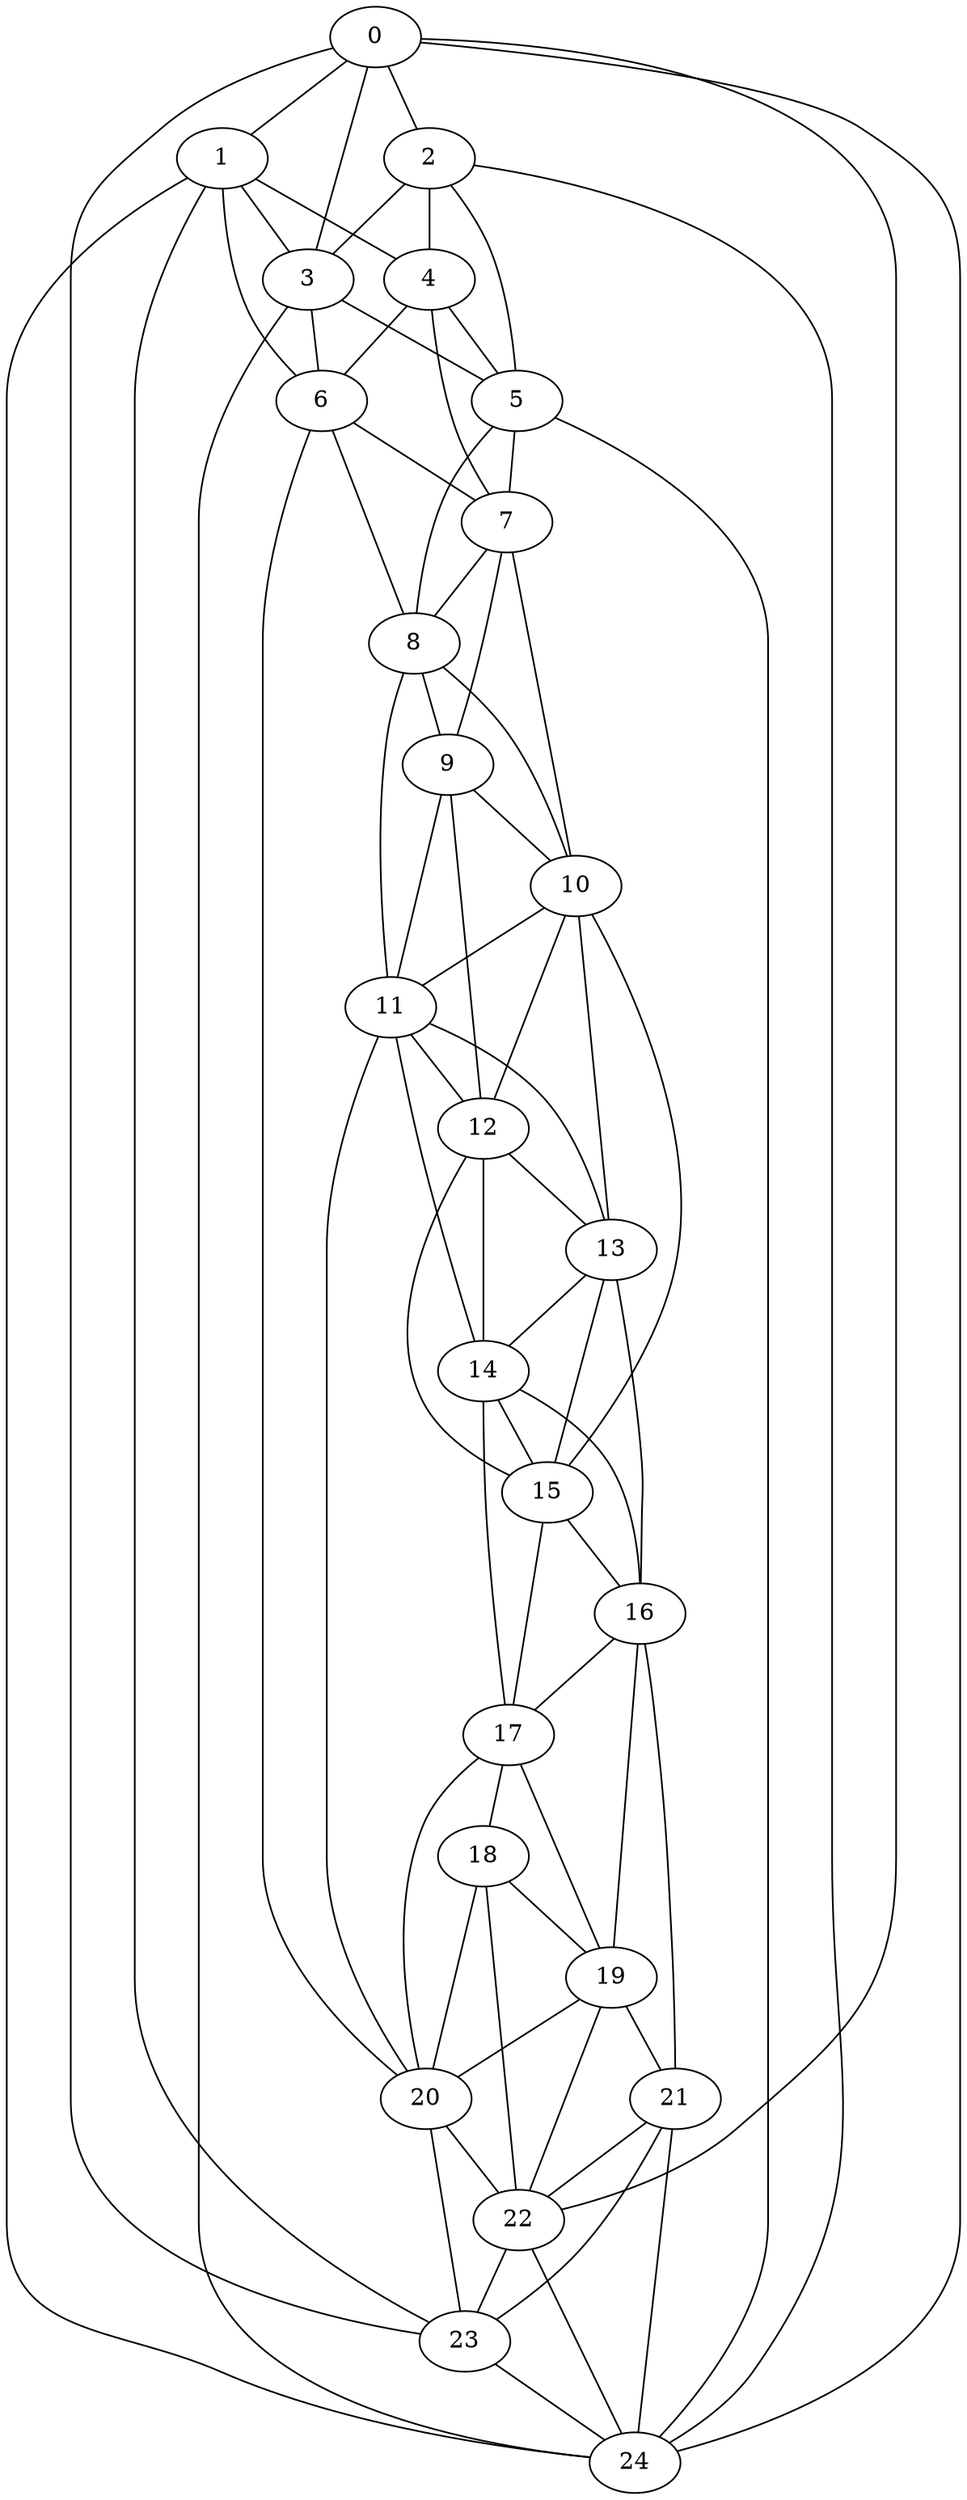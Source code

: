 strict graph "watts_strogatz_graph(25,6,0.1)" {
0;
1;
2;
3;
4;
5;
6;
7;
8;
9;
10;
11;
12;
13;
14;
15;
16;
17;
18;
19;
20;
21;
22;
23;
24;
0 -- 1  [is_available=True, prob="0.650292402085"];
0 -- 2  [is_available=True, prob="0.111181133294"];
0 -- 3  [is_available=True, prob="0.940531475203"];
0 -- 22  [is_available=True, prob="0.569768721524"];
0 -- 23  [is_available=True, prob="1.0"];
0 -- 24  [is_available=True, prob="0.022977695038"];
1 -- 3  [is_available=True, prob="0.963126353927"];
1 -- 4  [is_available=True, prob="0.241471070449"];
1 -- 6  [is_available=True, prob="0.111288648622"];
1 -- 23  [is_available=True, prob="0.469319696093"];
1 -- 24  [is_available=True, prob="0.0451934712595"];
2 -- 3  [is_available=True, prob="0.510604800446"];
2 -- 4  [is_available=True, prob="0.89707219456"];
2 -- 5  [is_available=True, prob="0.0421327829517"];
2 -- 24  [is_available=True, prob="1.0"];
3 -- 5  [is_available=True, prob="0.134170280673"];
3 -- 6  [is_available=True, prob="0.693614097343"];
3 -- 24  [is_available=True, prob="0.737531713275"];
4 -- 5  [is_available=True, prob="0.984030660082"];
4 -- 6  [is_available=True, prob="1.0"];
4 -- 7  [is_available=True, prob="0.657168862266"];
5 -- 7  [is_available=True, prob="0.374343465655"];
5 -- 8  [is_available=True, prob="1.0"];
5 -- 24  [is_available=True, prob="0.947837130104"];
6 -- 7  [is_available=True, prob="0.796671450986"];
6 -- 8  [is_available=True, prob="0.500408881426"];
6 -- 20  [is_available=True, prob="0.703539154915"];
7 -- 8  [is_available=True, prob="0.386355127889"];
7 -- 9  [is_available=True, prob="0.949007816904"];
7 -- 10  [is_available=True, prob="0.726414773152"];
8 -- 9  [is_available=True, prob="1.0"];
8 -- 10  [is_available=True, prob="0.769826436479"];
8 -- 11  [is_available=True, prob="0.277733936319"];
9 -- 10  [is_available=True, prob="1.0"];
9 -- 11  [is_available=True, prob="0.61409262344"];
9 -- 12  [is_available=True, prob="0.171522308951"];
10 -- 11  [is_available=True, prob="0.427780007042"];
10 -- 12  [is_available=True, prob="0.432112343904"];
10 -- 13  [is_available=True, prob="0.445241614455"];
10 -- 15  [is_available=True, prob="0.32466546462"];
11 -- 12  [is_available=True, prob="0.655997562424"];
11 -- 13  [is_available=True, prob="0.90091170506"];
11 -- 14  [is_available=True, prob="0.0570517914532"];
11 -- 20  [is_available=True, prob="0.376133553185"];
12 -- 13  [is_available=True, prob="1.0"];
12 -- 14  [is_available=True, prob="1.0"];
12 -- 15  [is_available=True, prob="0.774418589384"];
13 -- 14  [is_available=True, prob="0.325690089921"];
13 -- 15  [is_available=True, prob="0.813844984418"];
13 -- 16  [is_available=True, prob="0.0362159520563"];
14 -- 15  [is_available=True, prob="0.545618433316"];
14 -- 16  [is_available=True, prob="0.0329447291212"];
14 -- 17  [is_available=True, prob="0.613736130182"];
15 -- 16  [is_available=True, prob="0.545412625873"];
15 -- 17  [is_available=True, prob="0.326456262542"];
16 -- 17  [is_available=True, prob="0.848711713669"];
16 -- 19  [is_available=True, prob="1.0"];
16 -- 21  [is_available=True, prob="0.59702181355"];
17 -- 18  [is_available=True, prob="0.936944715638"];
17 -- 19  [is_available=True, prob="1.0"];
17 -- 20  [is_available=True, prob="0.269796328225"];
18 -- 19  [is_available=True, prob="0.630055250877"];
18 -- 20  [is_available=True, prob="0.734803523436"];
18 -- 22  [is_available=True, prob="0.886240481708"];
19 -- 20  [is_available=True, prob="0.0789385499497"];
19 -- 21  [is_available=True, prob="0.77010967176"];
19 -- 22  [is_available=True, prob="0.754637223532"];
20 -- 22  [is_available=True, prob="1.0"];
20 -- 23  [is_available=True, prob="0.885329700777"];
21 -- 22  [is_available=True, prob="0.752077475987"];
21 -- 23  [is_available=True, prob="0.919881313609"];
21 -- 24  [is_available=True, prob="1.0"];
22 -- 23  [is_available=True, prob="0.898111672781"];
22 -- 24  [is_available=True, prob="0.676063088232"];
23 -- 24  [is_available=True, prob="0.0742268432379"];
}
